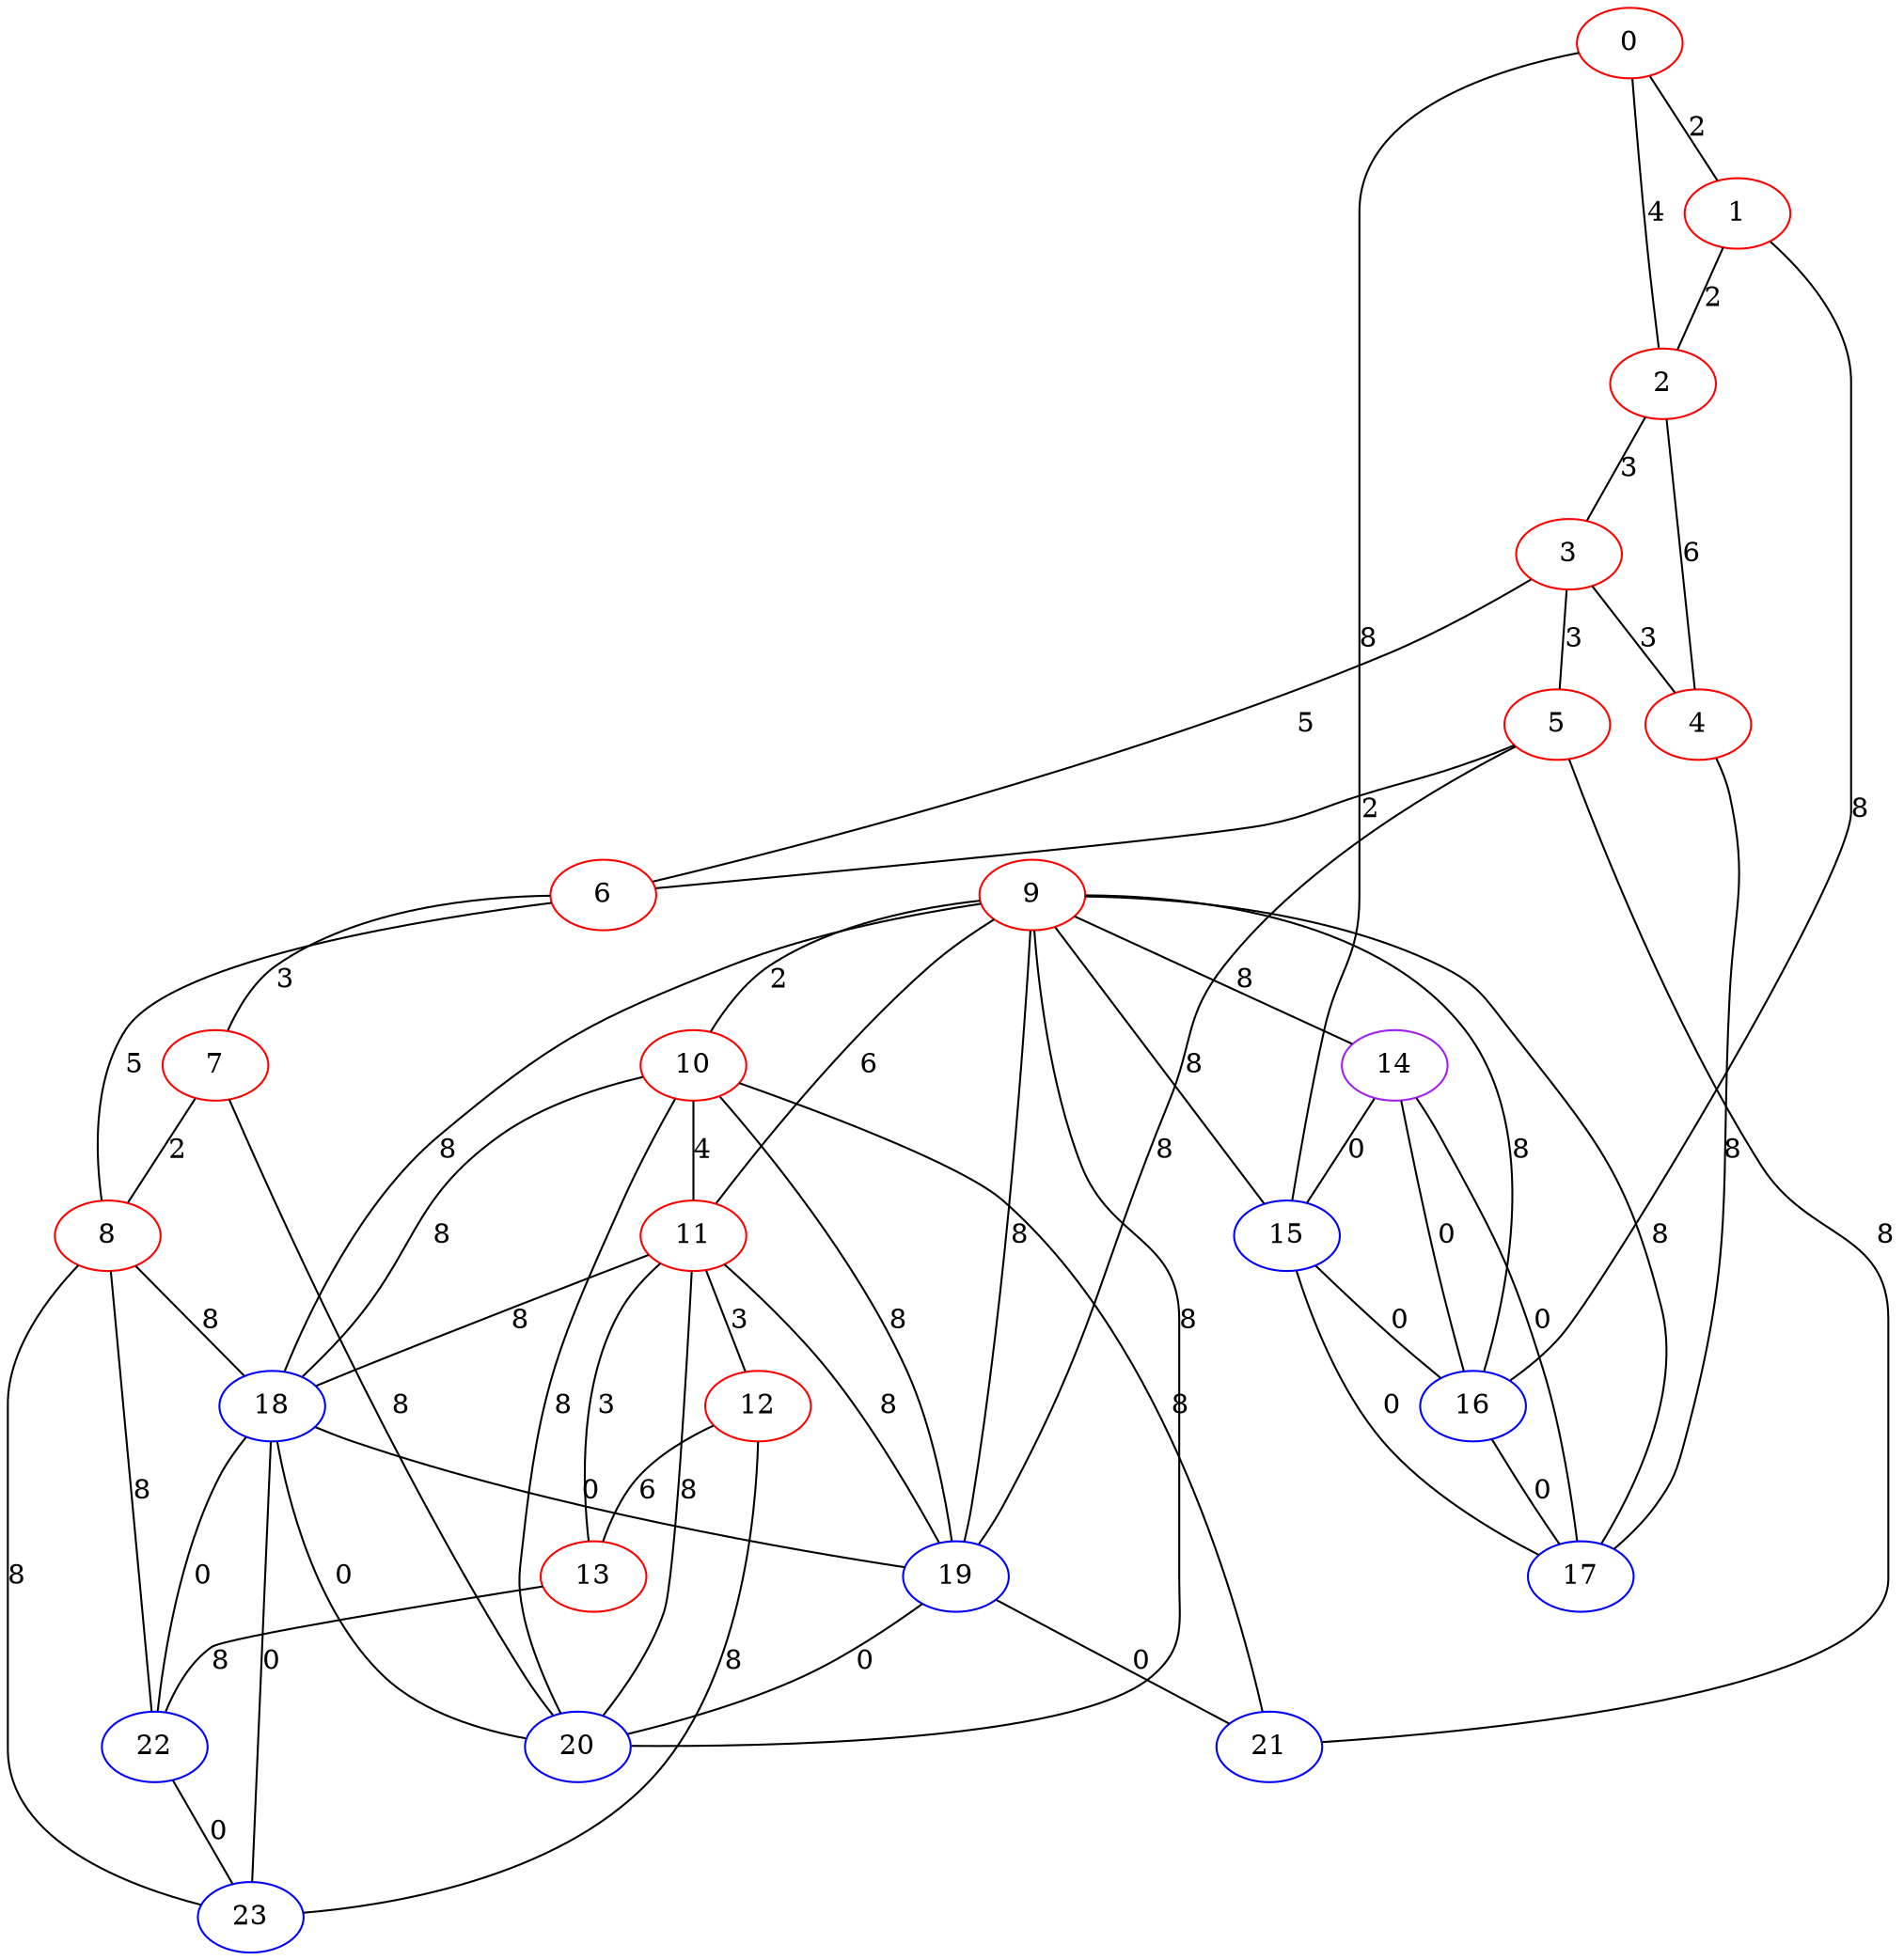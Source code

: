 graph "" {
0 [color=red, weight=1];
1 [color=red, weight=1];
2 [color=red, weight=1];
3 [color=red, weight=1];
4 [color=red, weight=1];
5 [color=red, weight=1];
6 [color=red, weight=1];
7 [color=red, weight=1];
8 [color=red, weight=1];
9 [color=red, weight=1];
10 [color=red, weight=1];
11 [color=red, weight=1];
12 [color=red, weight=1];
13 [color=red, weight=1];
14 [color=purple, weight=4];
15 [color=blue, weight=3];
16 [color=blue, weight=3];
17 [color=blue, weight=3];
18 [color=blue, weight=3];
19 [color=blue, weight=3];
20 [color=blue, weight=3];
21 [color=blue, weight=3];
22 [color=blue, weight=3];
23 [color=blue, weight=3];
0 -- 1  [key=0, label=2];
0 -- 2  [key=0, label=4];
0 -- 15  [key=0, label=8];
1 -- 16  [key=0, label=8];
1 -- 2  [key=0, label=2];
2 -- 3  [key=0, label=3];
2 -- 4  [key=0, label=6];
3 -- 4  [key=0, label=3];
3 -- 5  [key=0, label=3];
3 -- 6  [key=0, label=5];
4 -- 17  [key=0, label=8];
5 -- 19  [key=0, label=8];
5 -- 21  [key=0, label=8];
5 -- 6  [key=0, label=2];
6 -- 8  [key=0, label=5];
6 -- 7  [key=0, label=3];
7 -- 8  [key=0, label=2];
7 -- 20  [key=0, label=8];
8 -- 18  [key=0, label=8];
8 -- 23  [key=0, label=8];
8 -- 22  [key=0, label=8];
9 -- 10  [key=0, label=2];
9 -- 11  [key=0, label=6];
9 -- 14  [key=0, label=8];
9 -- 15  [key=0, label=8];
9 -- 16  [key=0, label=8];
9 -- 17  [key=0, label=8];
9 -- 18  [key=0, label=8];
9 -- 19  [key=0, label=8];
9 -- 20  [key=0, label=8];
10 -- 11  [key=0, label=4];
10 -- 18  [key=0, label=8];
10 -- 19  [key=0, label=8];
10 -- 20  [key=0, label=8];
10 -- 21  [key=0, label=8];
11 -- 12  [key=0, label=3];
11 -- 13  [key=0, label=3];
11 -- 18  [key=0, label=8];
11 -- 19  [key=0, label=8];
11 -- 20  [key=0, label=8];
12 -- 13  [key=0, label=6];
12 -- 23  [key=0, label=8];
13 -- 22  [key=0, label=8];
14 -- 16  [key=0, label=0];
14 -- 17  [key=0, label=0];
14 -- 15  [key=0, label=0];
15 -- 16  [key=0, label=0];
15 -- 17  [key=0, label=0];
16 -- 17  [key=0, label=0];
18 -- 19  [key=0, label=0];
18 -- 20  [key=0, label=0];
18 -- 22  [key=0, label=0];
18 -- 23  [key=0, label=0];
19 -- 20  [key=0, label=0];
19 -- 21  [key=0, label=0];
22 -- 23  [key=0, label=0];
}
